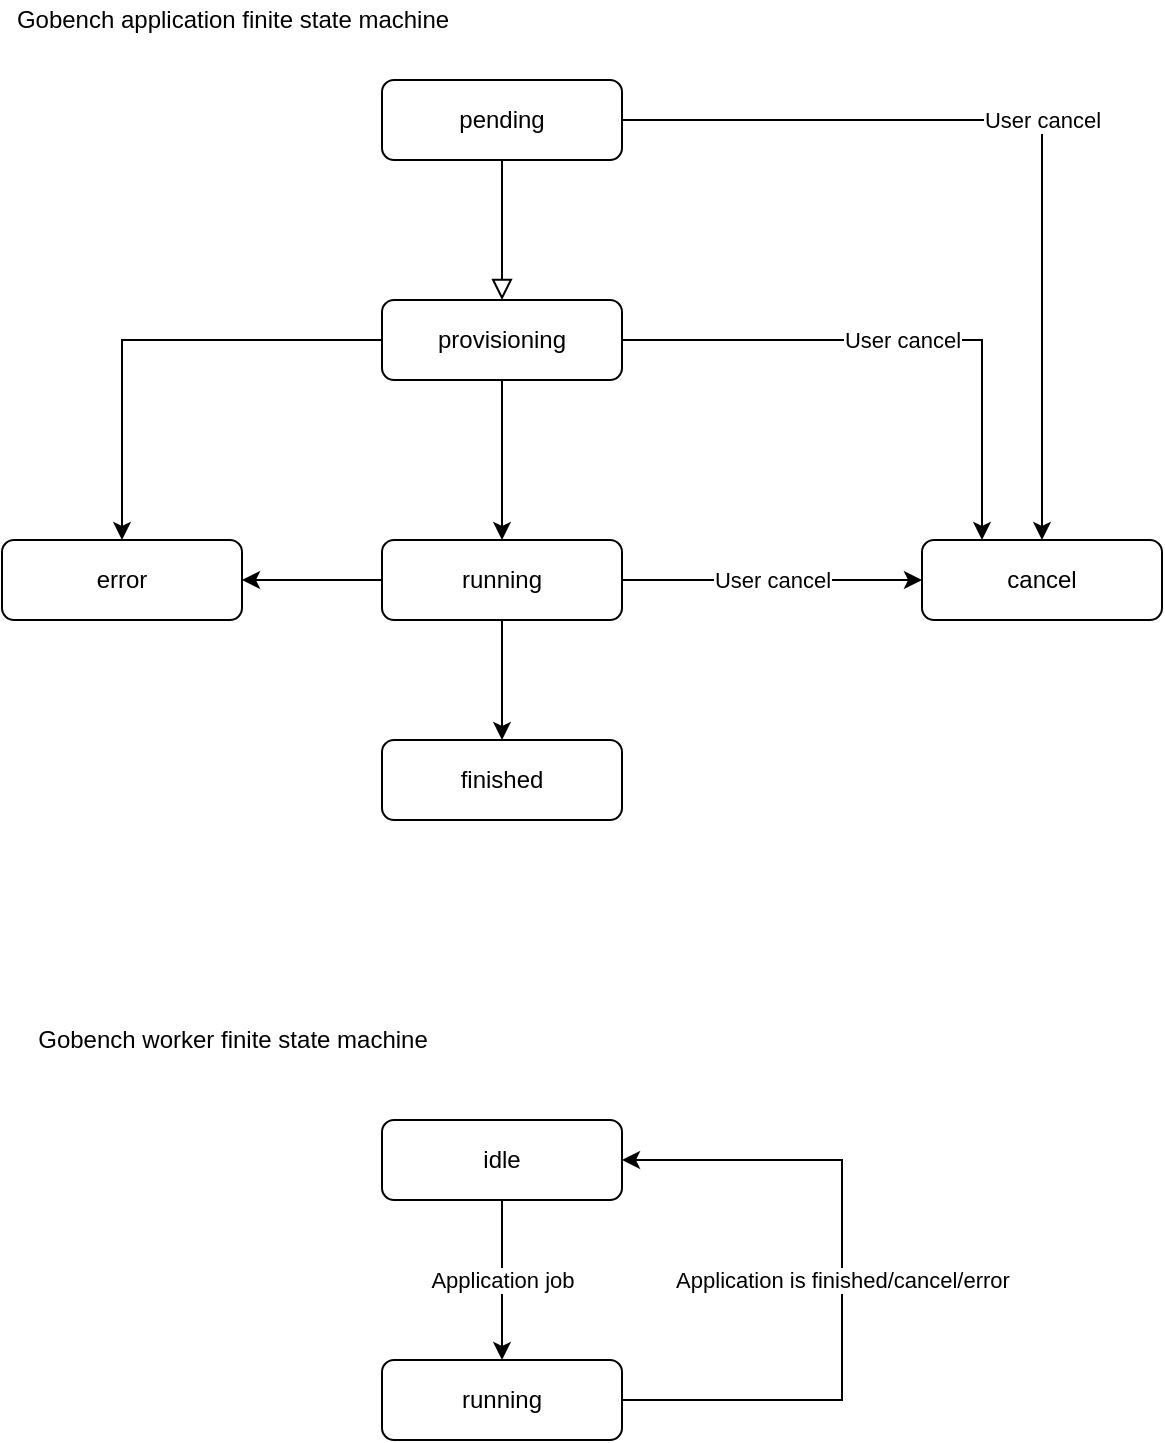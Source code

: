 <mxfile version="13.3.1" type="device"><diagram id="C5RBs43oDa-KdzZeNtuy" name="Page-1"><mxGraphModel dx="2249" dy="816" grid="1" gridSize="10" guides="1" tooltips="1" connect="1" arrows="1" fold="1" page="1" pageScale="1" pageWidth="827" pageHeight="1169" math="0" shadow="0"><root><mxCell id="WIyWlLk6GJQsqaUBKTNV-0"/><mxCell id="WIyWlLk6GJQsqaUBKTNV-1" parent="WIyWlLk6GJQsqaUBKTNV-0"/><mxCell id="WIyWlLk6GJQsqaUBKTNV-2" value="" style="rounded=0;html=1;jettySize=auto;orthogonalLoop=1;fontSize=11;endArrow=block;endFill=0;endSize=8;strokeWidth=1;shadow=0;labelBackgroundColor=none;edgeStyle=orthogonalEdgeStyle;" parent="WIyWlLk6GJQsqaUBKTNV-1" source="WIyWlLk6GJQsqaUBKTNV-3" edge="1"><mxGeometry relative="1" as="geometry"><mxPoint x="220" y="170" as="targetPoint"/></mxGeometry></mxCell><mxCell id="PsIccHAY4fuDKo60H-jY-8" value="User cancel" style="edgeStyle=orthogonalEdgeStyle;rounded=0;orthogonalLoop=1;jettySize=auto;html=1;" parent="WIyWlLk6GJQsqaUBKTNV-1" source="WIyWlLk6GJQsqaUBKTNV-3" target="PsIccHAY4fuDKo60H-jY-4" edge="1"><mxGeometry relative="1" as="geometry"/></mxCell><mxCell id="WIyWlLk6GJQsqaUBKTNV-3" value="pending" style="rounded=1;whiteSpace=wrap;html=1;fontSize=12;glass=0;strokeWidth=1;shadow=0;" parent="WIyWlLk6GJQsqaUBKTNV-1" vertex="1"><mxGeometry x="160" y="60" width="120" height="40" as="geometry"/></mxCell><mxCell id="PsIccHAY4fuDKo60H-jY-1" value="" style="edgeStyle=orthogonalEdgeStyle;rounded=0;orthogonalLoop=1;jettySize=auto;html=1;" parent="WIyWlLk6GJQsqaUBKTNV-1" source="WIyWlLk6GJQsqaUBKTNV-7" target="PsIccHAY4fuDKo60H-jY-0" edge="1"><mxGeometry relative="1" as="geometry"/></mxCell><mxCell id="PsIccHAY4fuDKo60H-jY-9" value="User cancel" style="edgeStyle=orthogonalEdgeStyle;rounded=0;orthogonalLoop=1;jettySize=auto;html=1;entryX=0.25;entryY=0;entryDx=0;entryDy=0;" parent="WIyWlLk6GJQsqaUBKTNV-1" source="WIyWlLk6GJQsqaUBKTNV-7" target="PsIccHAY4fuDKo60H-jY-4" edge="1"><mxGeometry relative="1" as="geometry"/></mxCell><mxCell id="PsIccHAY4fuDKo60H-jY-10" style="edgeStyle=orthogonalEdgeStyle;rounded=0;orthogonalLoop=1;jettySize=auto;html=1;" parent="WIyWlLk6GJQsqaUBKTNV-1" source="WIyWlLk6GJQsqaUBKTNV-7" target="PsIccHAY4fuDKo60H-jY-6" edge="1"><mxGeometry relative="1" as="geometry"/></mxCell><mxCell id="WIyWlLk6GJQsqaUBKTNV-7" value="provisioning" style="rounded=1;whiteSpace=wrap;html=1;fontSize=12;glass=0;strokeWidth=1;shadow=0;" parent="WIyWlLk6GJQsqaUBKTNV-1" vertex="1"><mxGeometry x="160" y="170" width="120" height="40" as="geometry"/></mxCell><mxCell id="PsIccHAY4fuDKo60H-jY-3" value="" style="edgeStyle=orthogonalEdgeStyle;rounded=0;orthogonalLoop=1;jettySize=auto;html=1;" parent="WIyWlLk6GJQsqaUBKTNV-1" source="PsIccHAY4fuDKo60H-jY-0" target="PsIccHAY4fuDKo60H-jY-2" edge="1"><mxGeometry relative="1" as="geometry"/></mxCell><mxCell id="PsIccHAY4fuDKo60H-jY-5" value="User cancel" style="edgeStyle=orthogonalEdgeStyle;rounded=0;orthogonalLoop=1;jettySize=auto;html=1;" parent="WIyWlLk6GJQsqaUBKTNV-1" source="PsIccHAY4fuDKo60H-jY-0" target="PsIccHAY4fuDKo60H-jY-4" edge="1"><mxGeometry relative="1" as="geometry"/></mxCell><mxCell id="PsIccHAY4fuDKo60H-jY-7" value="" style="edgeStyle=orthogonalEdgeStyle;rounded=0;orthogonalLoop=1;jettySize=auto;html=1;" parent="WIyWlLk6GJQsqaUBKTNV-1" source="PsIccHAY4fuDKo60H-jY-0" target="PsIccHAY4fuDKo60H-jY-6" edge="1"><mxGeometry relative="1" as="geometry"/></mxCell><mxCell id="PsIccHAY4fuDKo60H-jY-0" value="running" style="rounded=1;whiteSpace=wrap;html=1;fontSize=12;glass=0;strokeWidth=1;shadow=0;" parent="WIyWlLk6GJQsqaUBKTNV-1" vertex="1"><mxGeometry x="160" y="290" width="120" height="40" as="geometry"/></mxCell><mxCell id="PsIccHAY4fuDKo60H-jY-6" value="error" style="rounded=1;whiteSpace=wrap;html=1;fontSize=12;glass=0;strokeWidth=1;shadow=0;" parent="WIyWlLk6GJQsqaUBKTNV-1" vertex="1"><mxGeometry x="-30" y="290" width="120" height="40" as="geometry"/></mxCell><mxCell id="PsIccHAY4fuDKo60H-jY-4" value="cancel" style="rounded=1;whiteSpace=wrap;html=1;fontSize=12;glass=0;strokeWidth=1;shadow=0;" parent="WIyWlLk6GJQsqaUBKTNV-1" vertex="1"><mxGeometry x="430" y="290" width="120" height="40" as="geometry"/></mxCell><mxCell id="PsIccHAY4fuDKo60H-jY-2" value="finished" style="rounded=1;whiteSpace=wrap;html=1;fontSize=12;glass=0;strokeWidth=1;shadow=0;" parent="WIyWlLk6GJQsqaUBKTNV-1" vertex="1"><mxGeometry x="160" y="390" width="120" height="40" as="geometry"/></mxCell><mxCell id="PsIccHAY4fuDKo60H-jY-11" value="Gobench application finite state machine" style="text;html=1;align=center;verticalAlign=middle;resizable=0;points=[];autosize=1;" parent="WIyWlLk6GJQsqaUBKTNV-1" vertex="1"><mxGeometry x="-30" y="20" width="230" height="20" as="geometry"/></mxCell><mxCell id="-FM40oubDXP7epVx_NWX-0" value="Gobench worker finite state machine" style="text;html=1;align=center;verticalAlign=middle;resizable=0;points=[];autosize=1;" vertex="1" parent="WIyWlLk6GJQsqaUBKTNV-1"><mxGeometry x="-20" y="530" width="210" height="20" as="geometry"/></mxCell><mxCell id="-FM40oubDXP7epVx_NWX-3" value="Application job" style="edgeStyle=orthogonalEdgeStyle;rounded=0;orthogonalLoop=1;jettySize=auto;html=1;" edge="1" parent="WIyWlLk6GJQsqaUBKTNV-1" source="-FM40oubDXP7epVx_NWX-1" target="-FM40oubDXP7epVx_NWX-2"><mxGeometry relative="1" as="geometry"/></mxCell><mxCell id="-FM40oubDXP7epVx_NWX-1" value="idle" style="rounded=1;whiteSpace=wrap;html=1;fontSize=12;glass=0;strokeWidth=1;shadow=0;" vertex="1" parent="WIyWlLk6GJQsqaUBKTNV-1"><mxGeometry x="160" y="580" width="120" height="40" as="geometry"/></mxCell><mxCell id="-FM40oubDXP7epVx_NWX-4" value="Application is finished/cancel/error" style="edgeStyle=orthogonalEdgeStyle;rounded=0;orthogonalLoop=1;jettySize=auto;html=1;entryX=1;entryY=0.5;entryDx=0;entryDy=0;" edge="1" parent="WIyWlLk6GJQsqaUBKTNV-1" source="-FM40oubDXP7epVx_NWX-2" target="-FM40oubDXP7epVx_NWX-1"><mxGeometry relative="1" as="geometry"><Array as="points"><mxPoint x="390" y="720"/><mxPoint x="390" y="600"/></Array></mxGeometry></mxCell><mxCell id="-FM40oubDXP7epVx_NWX-2" value="running" style="rounded=1;whiteSpace=wrap;html=1;fontSize=12;glass=0;strokeWidth=1;shadow=0;" vertex="1" parent="WIyWlLk6GJQsqaUBKTNV-1"><mxGeometry x="160" y="700" width="120" height="40" as="geometry"/></mxCell></root></mxGraphModel></diagram></mxfile>